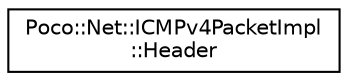 digraph "Graphical Class Hierarchy"
{
 // LATEX_PDF_SIZE
  edge [fontname="Helvetica",fontsize="10",labelfontname="Helvetica",labelfontsize="10"];
  node [fontname="Helvetica",fontsize="10",shape=record];
  rankdir="LR";
  Node0 [label="Poco::Net::ICMPv4PacketImpl\l::Header",height=0.2,width=0.4,color="black", fillcolor="white", style="filled",URL="$structPoco_1_1Net_1_1ICMPv4PacketImpl_1_1Header.html",tooltip=" "];
}
